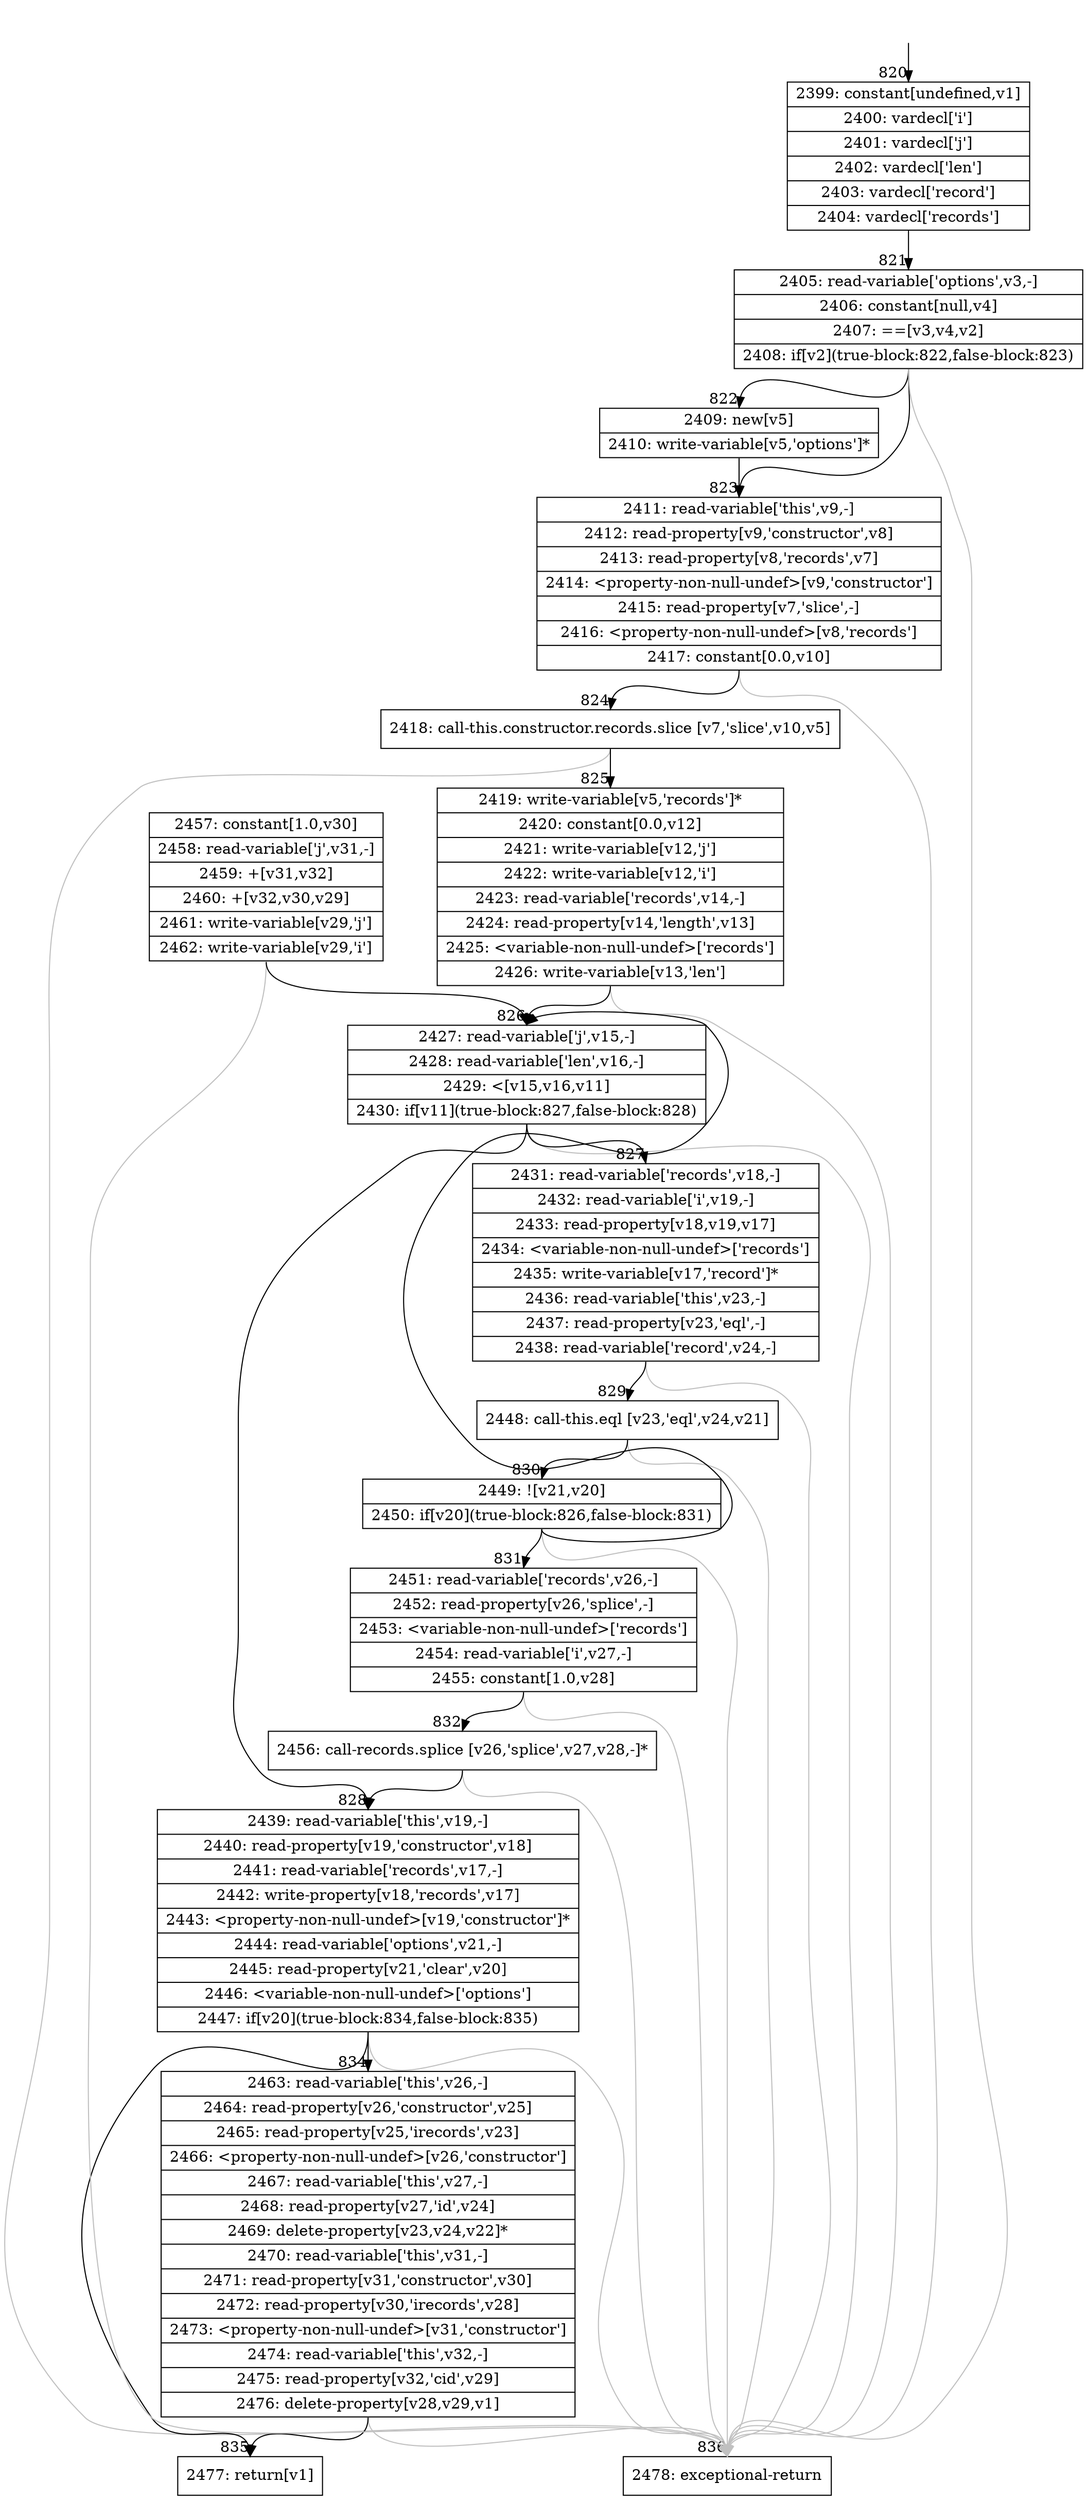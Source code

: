 digraph {
rankdir="TD"
BB_entry73[shape=none,label=""];
BB_entry73 -> BB820 [tailport=s, headport=n, headlabel="    820"]
BB820 [shape=record label="{2399: constant[undefined,v1]|2400: vardecl['i']|2401: vardecl['j']|2402: vardecl['len']|2403: vardecl['record']|2404: vardecl['records']}" ] 
BB820 -> BB821 [tailport=s, headport=n, headlabel="      821"]
BB821 [shape=record label="{2405: read-variable['options',v3,-]|2406: constant[null,v4]|2407: ==[v3,v4,v2]|2408: if[v2](true-block:822,false-block:823)}" ] 
BB821 -> BB822 [tailport=s, headport=n, headlabel="      822"]
BB821 -> BB823 [tailport=s, headport=n, headlabel="      823"]
BB821 -> BB836 [tailport=s, headport=n, color=gray, headlabel="      836"]
BB822 [shape=record label="{2409: new[v5]|2410: write-variable[v5,'options']*}" ] 
BB822 -> BB823 [tailport=s, headport=n]
BB823 [shape=record label="{2411: read-variable['this',v9,-]|2412: read-property[v9,'constructor',v8]|2413: read-property[v8,'records',v7]|2414: \<property-non-null-undef\>[v9,'constructor']|2415: read-property[v7,'slice',-]|2416: \<property-non-null-undef\>[v8,'records']|2417: constant[0.0,v10]}" ] 
BB823 -> BB824 [tailport=s, headport=n, headlabel="      824"]
BB823 -> BB836 [tailport=s, headport=n, color=gray]
BB824 [shape=record label="{2418: call-this.constructor.records.slice [v7,'slice',v10,v5]}" ] 
BB824 -> BB825 [tailport=s, headport=n, headlabel="      825"]
BB824 -> BB836 [tailport=s, headport=n, color=gray]
BB825 [shape=record label="{2419: write-variable[v5,'records']*|2420: constant[0.0,v12]|2421: write-variable[v12,'j']|2422: write-variable[v12,'i']|2423: read-variable['records',v14,-]|2424: read-property[v14,'length',v13]|2425: \<variable-non-null-undef\>['records']|2426: write-variable[v13,'len']}" ] 
BB825 -> BB826 [tailport=s, headport=n, headlabel="      826"]
BB825 -> BB836 [tailport=s, headport=n, color=gray]
BB826 [shape=record label="{2427: read-variable['j',v15,-]|2428: read-variable['len',v16,-]|2429: \<[v15,v16,v11]|2430: if[v11](true-block:827,false-block:828)}" ] 
BB826 -> BB827 [tailport=s, headport=n, headlabel="      827"]
BB826 -> BB828 [tailport=s, headport=n, headlabel="      828"]
BB826 -> BB836 [tailport=s, headport=n, color=gray]
BB827 [shape=record label="{2431: read-variable['records',v18,-]|2432: read-variable['i',v19,-]|2433: read-property[v18,v19,v17]|2434: \<variable-non-null-undef\>['records']|2435: write-variable[v17,'record']*|2436: read-variable['this',v23,-]|2437: read-property[v23,'eql',-]|2438: read-variable['record',v24,-]}" ] 
BB827 -> BB829 [tailport=s, headport=n, headlabel="      829"]
BB827 -> BB836 [tailport=s, headport=n, color=gray]
BB828 [shape=record label="{2439: read-variable['this',v19,-]|2440: read-property[v19,'constructor',v18]|2441: read-variable['records',v17,-]|2442: write-property[v18,'records',v17]|2443: \<property-non-null-undef\>[v19,'constructor']*|2444: read-variable['options',v21,-]|2445: read-property[v21,'clear',v20]|2446: \<variable-non-null-undef\>['options']|2447: if[v20](true-block:834,false-block:835)}" ] 
BB828 -> BB834 [tailport=s, headport=n, headlabel="      834"]
BB828 -> BB835 [tailport=s, headport=n, headlabel="      835"]
BB828 -> BB836 [tailport=s, headport=n, color=gray]
BB829 [shape=record label="{2448: call-this.eql [v23,'eql',v24,v21]}" ] 
BB829 -> BB830 [tailport=s, headport=n, headlabel="      830"]
BB829 -> BB836 [tailport=s, headport=n, color=gray]
BB830 [shape=record label="{2449: ![v21,v20]|2450: if[v20](true-block:826,false-block:831)}" ] 
BB830 -> BB826 [tailport=s, headport=n]
BB830 -> BB831 [tailport=s, headport=n, headlabel="      831"]
BB830 -> BB836 [tailport=s, headport=n, color=gray]
BB831 [shape=record label="{2451: read-variable['records',v26,-]|2452: read-property[v26,'splice',-]|2453: \<variable-non-null-undef\>['records']|2454: read-variable['i',v27,-]|2455: constant[1.0,v28]}" ] 
BB831 -> BB832 [tailport=s, headport=n, headlabel="      832"]
BB831 -> BB836 [tailport=s, headport=n, color=gray]
BB832 [shape=record label="{2456: call-records.splice [v26,'splice',v27,v28,-]*}" ] 
BB832 -> BB828 [tailport=s, headport=n]
BB832 -> BB836 [tailport=s, headport=n, color=gray]
BB833 [shape=record label="{2457: constant[1.0,v30]|2458: read-variable['j',v31,-]|2459: +[v31,v32]|2460: +[v32,v30,v29]|2461: write-variable[v29,'j']|2462: write-variable[v29,'i']}" ] 
BB833 -> BB826 [tailport=s, headport=n]
BB833 -> BB836 [tailport=s, headport=n, color=gray]
BB834 [shape=record label="{2463: read-variable['this',v26,-]|2464: read-property[v26,'constructor',v25]|2465: read-property[v25,'irecords',v23]|2466: \<property-non-null-undef\>[v26,'constructor']|2467: read-variable['this',v27,-]|2468: read-property[v27,'id',v24]|2469: delete-property[v23,v24,v22]*|2470: read-variable['this',v31,-]|2471: read-property[v31,'constructor',v30]|2472: read-property[v30,'irecords',v28]|2473: \<property-non-null-undef\>[v31,'constructor']|2474: read-variable['this',v32,-]|2475: read-property[v32,'cid',v29]|2476: delete-property[v28,v29,v1]}" ] 
BB834 -> BB835 [tailport=s, headport=n]
BB834 -> BB836 [tailport=s, headport=n, color=gray]
BB835 [shape=record label="{2477: return[v1]}" ] 
BB836 [shape=record label="{2478: exceptional-return}" ] 
//#$~ 714
}

